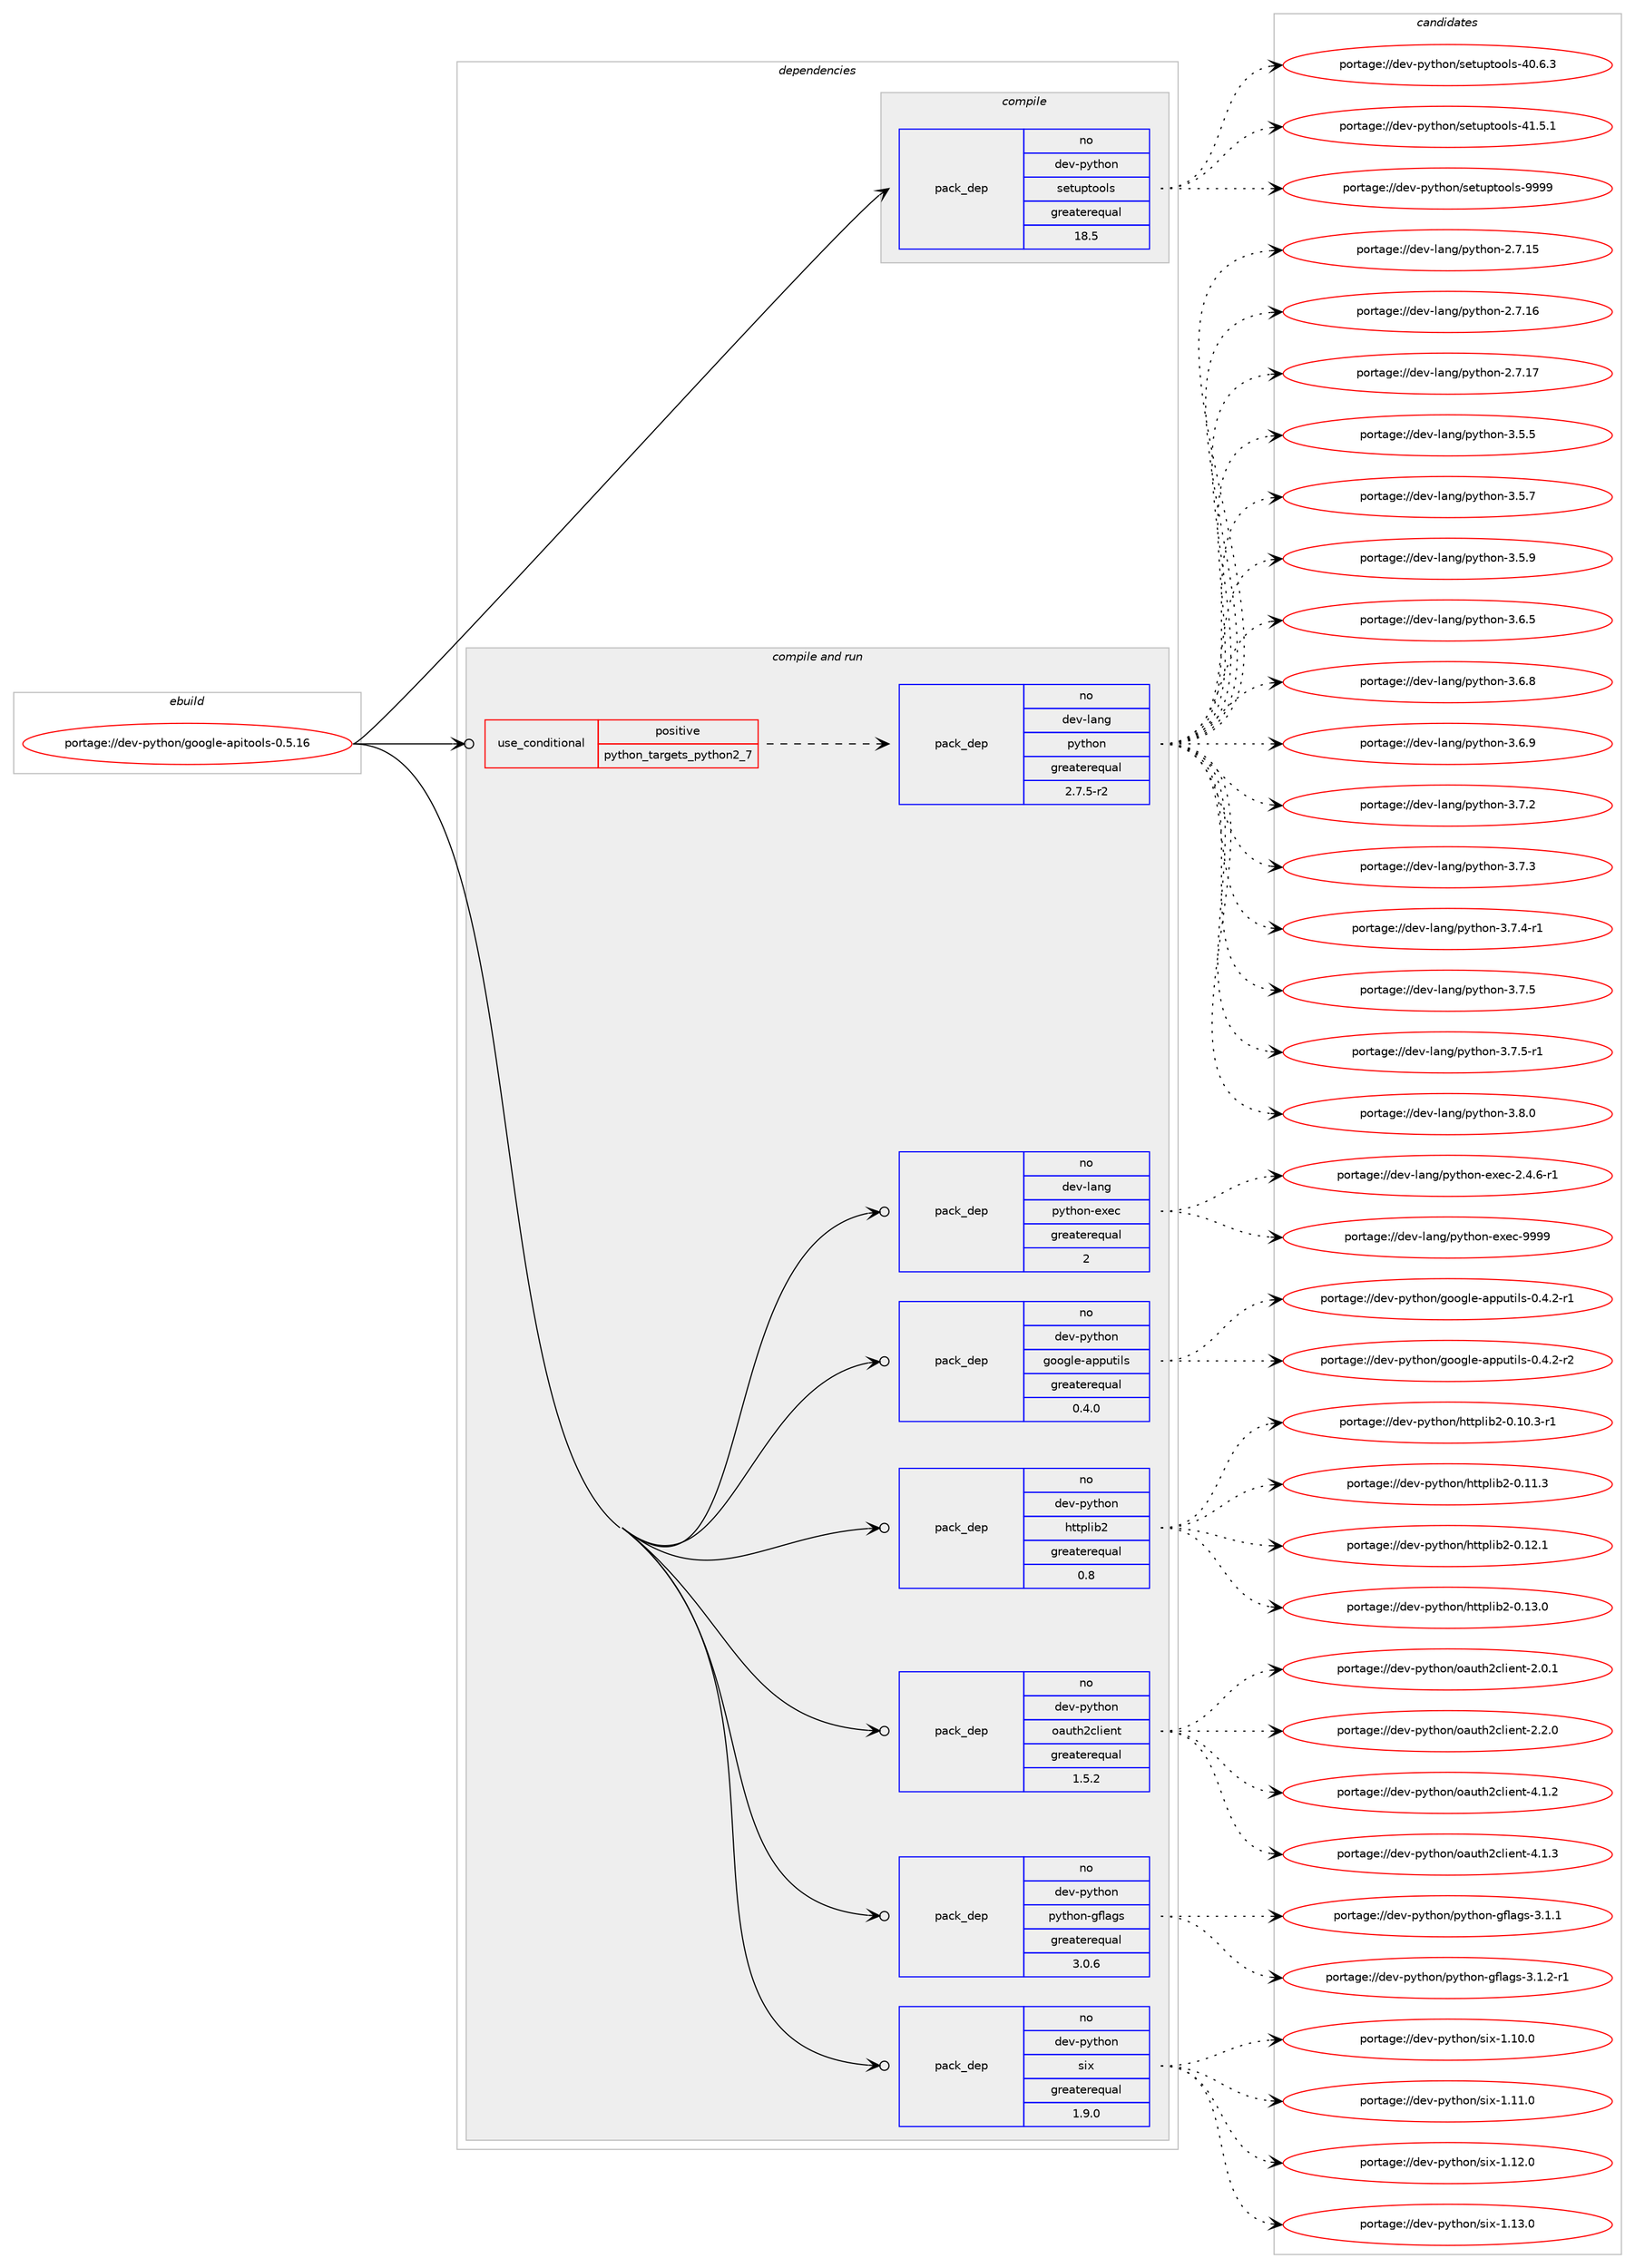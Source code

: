 digraph prolog {

# *************
# Graph options
# *************

newrank=true;
concentrate=true;
compound=true;
graph [rankdir=LR,fontname=Helvetica,fontsize=10,ranksep=1.5];#, ranksep=2.5, nodesep=0.2];
edge  [arrowhead=vee];
node  [fontname=Helvetica,fontsize=10];

# **********
# The ebuild
# **********

subgraph cluster_leftcol {
color=gray;
rank=same;
label=<<i>ebuild</i>>;
id [label="portage://dev-python/google-apitools-0.5.16", color=red, width=4, href="../dev-python/google-apitools-0.5.16.svg"];
}

# ****************
# The dependencies
# ****************

subgraph cluster_midcol {
color=gray;
label=<<i>dependencies</i>>;
subgraph cluster_compile {
fillcolor="#eeeeee";
style=filled;
label=<<i>compile</i>>;
subgraph pack109256 {
dependency141945 [label=<<TABLE BORDER="0" CELLBORDER="1" CELLSPACING="0" CELLPADDING="4" WIDTH="220"><TR><TD ROWSPAN="6" CELLPADDING="30">pack_dep</TD></TR><TR><TD WIDTH="110">no</TD></TR><TR><TD>dev-python</TD></TR><TR><TD>setuptools</TD></TR><TR><TD>greaterequal</TD></TR><TR><TD>18.5</TD></TR></TABLE>>, shape=none, color=blue];
}
id:e -> dependency141945:w [weight=20,style="solid",arrowhead="vee"];
}
subgraph cluster_compileandrun {
fillcolor="#eeeeee";
style=filled;
label=<<i>compile and run</i>>;
subgraph cond29370 {
dependency141946 [label=<<TABLE BORDER="0" CELLBORDER="1" CELLSPACING="0" CELLPADDING="4"><TR><TD ROWSPAN="3" CELLPADDING="10">use_conditional</TD></TR><TR><TD>positive</TD></TR><TR><TD>python_targets_python2_7</TD></TR></TABLE>>, shape=none, color=red];
subgraph pack109257 {
dependency141947 [label=<<TABLE BORDER="0" CELLBORDER="1" CELLSPACING="0" CELLPADDING="4" WIDTH="220"><TR><TD ROWSPAN="6" CELLPADDING="30">pack_dep</TD></TR><TR><TD WIDTH="110">no</TD></TR><TR><TD>dev-lang</TD></TR><TR><TD>python</TD></TR><TR><TD>greaterequal</TD></TR><TR><TD>2.7.5-r2</TD></TR></TABLE>>, shape=none, color=blue];
}
dependency141946:e -> dependency141947:w [weight=20,style="dashed",arrowhead="vee"];
}
id:e -> dependency141946:w [weight=20,style="solid",arrowhead="odotvee"];
subgraph pack109258 {
dependency141948 [label=<<TABLE BORDER="0" CELLBORDER="1" CELLSPACING="0" CELLPADDING="4" WIDTH="220"><TR><TD ROWSPAN="6" CELLPADDING="30">pack_dep</TD></TR><TR><TD WIDTH="110">no</TD></TR><TR><TD>dev-lang</TD></TR><TR><TD>python-exec</TD></TR><TR><TD>greaterequal</TD></TR><TR><TD>2</TD></TR></TABLE>>, shape=none, color=blue];
}
id:e -> dependency141948:w [weight=20,style="solid",arrowhead="odotvee"];
subgraph pack109259 {
dependency141949 [label=<<TABLE BORDER="0" CELLBORDER="1" CELLSPACING="0" CELLPADDING="4" WIDTH="220"><TR><TD ROWSPAN="6" CELLPADDING="30">pack_dep</TD></TR><TR><TD WIDTH="110">no</TD></TR><TR><TD>dev-python</TD></TR><TR><TD>google-apputils</TD></TR><TR><TD>greaterequal</TD></TR><TR><TD>0.4.0</TD></TR></TABLE>>, shape=none, color=blue];
}
id:e -> dependency141949:w [weight=20,style="solid",arrowhead="odotvee"];
subgraph pack109260 {
dependency141950 [label=<<TABLE BORDER="0" CELLBORDER="1" CELLSPACING="0" CELLPADDING="4" WIDTH="220"><TR><TD ROWSPAN="6" CELLPADDING="30">pack_dep</TD></TR><TR><TD WIDTH="110">no</TD></TR><TR><TD>dev-python</TD></TR><TR><TD>httplib2</TD></TR><TR><TD>greaterequal</TD></TR><TR><TD>0.8</TD></TR></TABLE>>, shape=none, color=blue];
}
id:e -> dependency141950:w [weight=20,style="solid",arrowhead="odotvee"];
subgraph pack109261 {
dependency141951 [label=<<TABLE BORDER="0" CELLBORDER="1" CELLSPACING="0" CELLPADDING="4" WIDTH="220"><TR><TD ROWSPAN="6" CELLPADDING="30">pack_dep</TD></TR><TR><TD WIDTH="110">no</TD></TR><TR><TD>dev-python</TD></TR><TR><TD>oauth2client</TD></TR><TR><TD>greaterequal</TD></TR><TR><TD>1.5.2</TD></TR></TABLE>>, shape=none, color=blue];
}
id:e -> dependency141951:w [weight=20,style="solid",arrowhead="odotvee"];
subgraph pack109262 {
dependency141952 [label=<<TABLE BORDER="0" CELLBORDER="1" CELLSPACING="0" CELLPADDING="4" WIDTH="220"><TR><TD ROWSPAN="6" CELLPADDING="30">pack_dep</TD></TR><TR><TD WIDTH="110">no</TD></TR><TR><TD>dev-python</TD></TR><TR><TD>python-gflags</TD></TR><TR><TD>greaterequal</TD></TR><TR><TD>3.0.6</TD></TR></TABLE>>, shape=none, color=blue];
}
id:e -> dependency141952:w [weight=20,style="solid",arrowhead="odotvee"];
subgraph pack109263 {
dependency141953 [label=<<TABLE BORDER="0" CELLBORDER="1" CELLSPACING="0" CELLPADDING="4" WIDTH="220"><TR><TD ROWSPAN="6" CELLPADDING="30">pack_dep</TD></TR><TR><TD WIDTH="110">no</TD></TR><TR><TD>dev-python</TD></TR><TR><TD>six</TD></TR><TR><TD>greaterequal</TD></TR><TR><TD>1.9.0</TD></TR></TABLE>>, shape=none, color=blue];
}
id:e -> dependency141953:w [weight=20,style="solid",arrowhead="odotvee"];
}
subgraph cluster_run {
fillcolor="#eeeeee";
style=filled;
label=<<i>run</i>>;
}
}

# **************
# The candidates
# **************

subgraph cluster_choices {
rank=same;
color=gray;
label=<<i>candidates</i>>;

subgraph choice109256 {
color=black;
nodesep=1;
choiceportage100101118451121211161041111104711510111611711211611111110811545524846544651 [label="portage://dev-python/setuptools-40.6.3", color=red, width=4,href="../dev-python/setuptools-40.6.3.svg"];
choiceportage100101118451121211161041111104711510111611711211611111110811545524946534649 [label="portage://dev-python/setuptools-41.5.1", color=red, width=4,href="../dev-python/setuptools-41.5.1.svg"];
choiceportage10010111845112121116104111110471151011161171121161111111081154557575757 [label="portage://dev-python/setuptools-9999", color=red, width=4,href="../dev-python/setuptools-9999.svg"];
dependency141945:e -> choiceportage100101118451121211161041111104711510111611711211611111110811545524846544651:w [style=dotted,weight="100"];
dependency141945:e -> choiceportage100101118451121211161041111104711510111611711211611111110811545524946534649:w [style=dotted,weight="100"];
dependency141945:e -> choiceportage10010111845112121116104111110471151011161171121161111111081154557575757:w [style=dotted,weight="100"];
}
subgraph choice109257 {
color=black;
nodesep=1;
choiceportage10010111845108971101034711212111610411111045504655464953 [label="portage://dev-lang/python-2.7.15", color=red, width=4,href="../dev-lang/python-2.7.15.svg"];
choiceportage10010111845108971101034711212111610411111045504655464954 [label="portage://dev-lang/python-2.7.16", color=red, width=4,href="../dev-lang/python-2.7.16.svg"];
choiceportage10010111845108971101034711212111610411111045504655464955 [label="portage://dev-lang/python-2.7.17", color=red, width=4,href="../dev-lang/python-2.7.17.svg"];
choiceportage100101118451089711010347112121116104111110455146534653 [label="portage://dev-lang/python-3.5.5", color=red, width=4,href="../dev-lang/python-3.5.5.svg"];
choiceportage100101118451089711010347112121116104111110455146534655 [label="portage://dev-lang/python-3.5.7", color=red, width=4,href="../dev-lang/python-3.5.7.svg"];
choiceportage100101118451089711010347112121116104111110455146534657 [label="portage://dev-lang/python-3.5.9", color=red, width=4,href="../dev-lang/python-3.5.9.svg"];
choiceportage100101118451089711010347112121116104111110455146544653 [label="portage://dev-lang/python-3.6.5", color=red, width=4,href="../dev-lang/python-3.6.5.svg"];
choiceportage100101118451089711010347112121116104111110455146544656 [label="portage://dev-lang/python-3.6.8", color=red, width=4,href="../dev-lang/python-3.6.8.svg"];
choiceportage100101118451089711010347112121116104111110455146544657 [label="portage://dev-lang/python-3.6.9", color=red, width=4,href="../dev-lang/python-3.6.9.svg"];
choiceportage100101118451089711010347112121116104111110455146554650 [label="portage://dev-lang/python-3.7.2", color=red, width=4,href="../dev-lang/python-3.7.2.svg"];
choiceportage100101118451089711010347112121116104111110455146554651 [label="portage://dev-lang/python-3.7.3", color=red, width=4,href="../dev-lang/python-3.7.3.svg"];
choiceportage1001011184510897110103471121211161041111104551465546524511449 [label="portage://dev-lang/python-3.7.4-r1", color=red, width=4,href="../dev-lang/python-3.7.4-r1.svg"];
choiceportage100101118451089711010347112121116104111110455146554653 [label="portage://dev-lang/python-3.7.5", color=red, width=4,href="../dev-lang/python-3.7.5.svg"];
choiceportage1001011184510897110103471121211161041111104551465546534511449 [label="portage://dev-lang/python-3.7.5-r1", color=red, width=4,href="../dev-lang/python-3.7.5-r1.svg"];
choiceportage100101118451089711010347112121116104111110455146564648 [label="portage://dev-lang/python-3.8.0", color=red, width=4,href="../dev-lang/python-3.8.0.svg"];
dependency141947:e -> choiceportage10010111845108971101034711212111610411111045504655464953:w [style=dotted,weight="100"];
dependency141947:e -> choiceportage10010111845108971101034711212111610411111045504655464954:w [style=dotted,weight="100"];
dependency141947:e -> choiceportage10010111845108971101034711212111610411111045504655464955:w [style=dotted,weight="100"];
dependency141947:e -> choiceportage100101118451089711010347112121116104111110455146534653:w [style=dotted,weight="100"];
dependency141947:e -> choiceportage100101118451089711010347112121116104111110455146534655:w [style=dotted,weight="100"];
dependency141947:e -> choiceportage100101118451089711010347112121116104111110455146534657:w [style=dotted,weight="100"];
dependency141947:e -> choiceportage100101118451089711010347112121116104111110455146544653:w [style=dotted,weight="100"];
dependency141947:e -> choiceportage100101118451089711010347112121116104111110455146544656:w [style=dotted,weight="100"];
dependency141947:e -> choiceportage100101118451089711010347112121116104111110455146544657:w [style=dotted,weight="100"];
dependency141947:e -> choiceportage100101118451089711010347112121116104111110455146554650:w [style=dotted,weight="100"];
dependency141947:e -> choiceportage100101118451089711010347112121116104111110455146554651:w [style=dotted,weight="100"];
dependency141947:e -> choiceportage1001011184510897110103471121211161041111104551465546524511449:w [style=dotted,weight="100"];
dependency141947:e -> choiceportage100101118451089711010347112121116104111110455146554653:w [style=dotted,weight="100"];
dependency141947:e -> choiceportage1001011184510897110103471121211161041111104551465546534511449:w [style=dotted,weight="100"];
dependency141947:e -> choiceportage100101118451089711010347112121116104111110455146564648:w [style=dotted,weight="100"];
}
subgraph choice109258 {
color=black;
nodesep=1;
choiceportage10010111845108971101034711212111610411111045101120101994550465246544511449 [label="portage://dev-lang/python-exec-2.4.6-r1", color=red, width=4,href="../dev-lang/python-exec-2.4.6-r1.svg"];
choiceportage10010111845108971101034711212111610411111045101120101994557575757 [label="portage://dev-lang/python-exec-9999", color=red, width=4,href="../dev-lang/python-exec-9999.svg"];
dependency141948:e -> choiceportage10010111845108971101034711212111610411111045101120101994550465246544511449:w [style=dotted,weight="100"];
dependency141948:e -> choiceportage10010111845108971101034711212111610411111045101120101994557575757:w [style=dotted,weight="100"];
}
subgraph choice109259 {
color=black;
nodesep=1;
choiceportage100101118451121211161041111104710311111110310810145971121121171161051081154548465246504511449 [label="portage://dev-python/google-apputils-0.4.2-r1", color=red, width=4,href="../dev-python/google-apputils-0.4.2-r1.svg"];
choiceportage100101118451121211161041111104710311111110310810145971121121171161051081154548465246504511450 [label="portage://dev-python/google-apputils-0.4.2-r2", color=red, width=4,href="../dev-python/google-apputils-0.4.2-r2.svg"];
dependency141949:e -> choiceportage100101118451121211161041111104710311111110310810145971121121171161051081154548465246504511449:w [style=dotted,weight="100"];
dependency141949:e -> choiceportage100101118451121211161041111104710311111110310810145971121121171161051081154548465246504511450:w [style=dotted,weight="100"];
}
subgraph choice109260 {
color=black;
nodesep=1;
choiceportage10010111845112121116104111110471041161161121081059850454846494846514511449 [label="portage://dev-python/httplib2-0.10.3-r1", color=red, width=4,href="../dev-python/httplib2-0.10.3-r1.svg"];
choiceportage1001011184511212111610411111047104116116112108105985045484649494651 [label="portage://dev-python/httplib2-0.11.3", color=red, width=4,href="../dev-python/httplib2-0.11.3.svg"];
choiceportage1001011184511212111610411111047104116116112108105985045484649504649 [label="portage://dev-python/httplib2-0.12.1", color=red, width=4,href="../dev-python/httplib2-0.12.1.svg"];
choiceportage1001011184511212111610411111047104116116112108105985045484649514648 [label="portage://dev-python/httplib2-0.13.0", color=red, width=4,href="../dev-python/httplib2-0.13.0.svg"];
dependency141950:e -> choiceportage10010111845112121116104111110471041161161121081059850454846494846514511449:w [style=dotted,weight="100"];
dependency141950:e -> choiceportage1001011184511212111610411111047104116116112108105985045484649494651:w [style=dotted,weight="100"];
dependency141950:e -> choiceportage1001011184511212111610411111047104116116112108105985045484649504649:w [style=dotted,weight="100"];
dependency141950:e -> choiceportage1001011184511212111610411111047104116116112108105985045484649514648:w [style=dotted,weight="100"];
}
subgraph choice109261 {
color=black;
nodesep=1;
choiceportage1001011184511212111610411111047111971171161045099108105101110116455046484649 [label="portage://dev-python/oauth2client-2.0.1", color=red, width=4,href="../dev-python/oauth2client-2.0.1.svg"];
choiceportage1001011184511212111610411111047111971171161045099108105101110116455046504648 [label="portage://dev-python/oauth2client-2.2.0", color=red, width=4,href="../dev-python/oauth2client-2.2.0.svg"];
choiceportage1001011184511212111610411111047111971171161045099108105101110116455246494650 [label="portage://dev-python/oauth2client-4.1.2", color=red, width=4,href="../dev-python/oauth2client-4.1.2.svg"];
choiceportage1001011184511212111610411111047111971171161045099108105101110116455246494651 [label="portage://dev-python/oauth2client-4.1.3", color=red, width=4,href="../dev-python/oauth2client-4.1.3.svg"];
dependency141951:e -> choiceportage1001011184511212111610411111047111971171161045099108105101110116455046484649:w [style=dotted,weight="100"];
dependency141951:e -> choiceportage1001011184511212111610411111047111971171161045099108105101110116455046504648:w [style=dotted,weight="100"];
dependency141951:e -> choiceportage1001011184511212111610411111047111971171161045099108105101110116455246494650:w [style=dotted,weight="100"];
dependency141951:e -> choiceportage1001011184511212111610411111047111971171161045099108105101110116455246494651:w [style=dotted,weight="100"];
}
subgraph choice109262 {
color=black;
nodesep=1;
choiceportage10010111845112121116104111110471121211161041111104510310210897103115455146494649 [label="portage://dev-python/python-gflags-3.1.1", color=red, width=4,href="../dev-python/python-gflags-3.1.1.svg"];
choiceportage100101118451121211161041111104711212111610411111045103102108971031154551464946504511449 [label="portage://dev-python/python-gflags-3.1.2-r1", color=red, width=4,href="../dev-python/python-gflags-3.1.2-r1.svg"];
dependency141952:e -> choiceportage10010111845112121116104111110471121211161041111104510310210897103115455146494649:w [style=dotted,weight="100"];
dependency141952:e -> choiceportage100101118451121211161041111104711212111610411111045103102108971031154551464946504511449:w [style=dotted,weight="100"];
}
subgraph choice109263 {
color=black;
nodesep=1;
choiceportage100101118451121211161041111104711510512045494649484648 [label="portage://dev-python/six-1.10.0", color=red, width=4,href="../dev-python/six-1.10.0.svg"];
choiceportage100101118451121211161041111104711510512045494649494648 [label="portage://dev-python/six-1.11.0", color=red, width=4,href="../dev-python/six-1.11.0.svg"];
choiceportage100101118451121211161041111104711510512045494649504648 [label="portage://dev-python/six-1.12.0", color=red, width=4,href="../dev-python/six-1.12.0.svg"];
choiceportage100101118451121211161041111104711510512045494649514648 [label="portage://dev-python/six-1.13.0", color=red, width=4,href="../dev-python/six-1.13.0.svg"];
dependency141953:e -> choiceportage100101118451121211161041111104711510512045494649484648:w [style=dotted,weight="100"];
dependency141953:e -> choiceportage100101118451121211161041111104711510512045494649494648:w [style=dotted,weight="100"];
dependency141953:e -> choiceportage100101118451121211161041111104711510512045494649504648:w [style=dotted,weight="100"];
dependency141953:e -> choiceportage100101118451121211161041111104711510512045494649514648:w [style=dotted,weight="100"];
}
}

}
